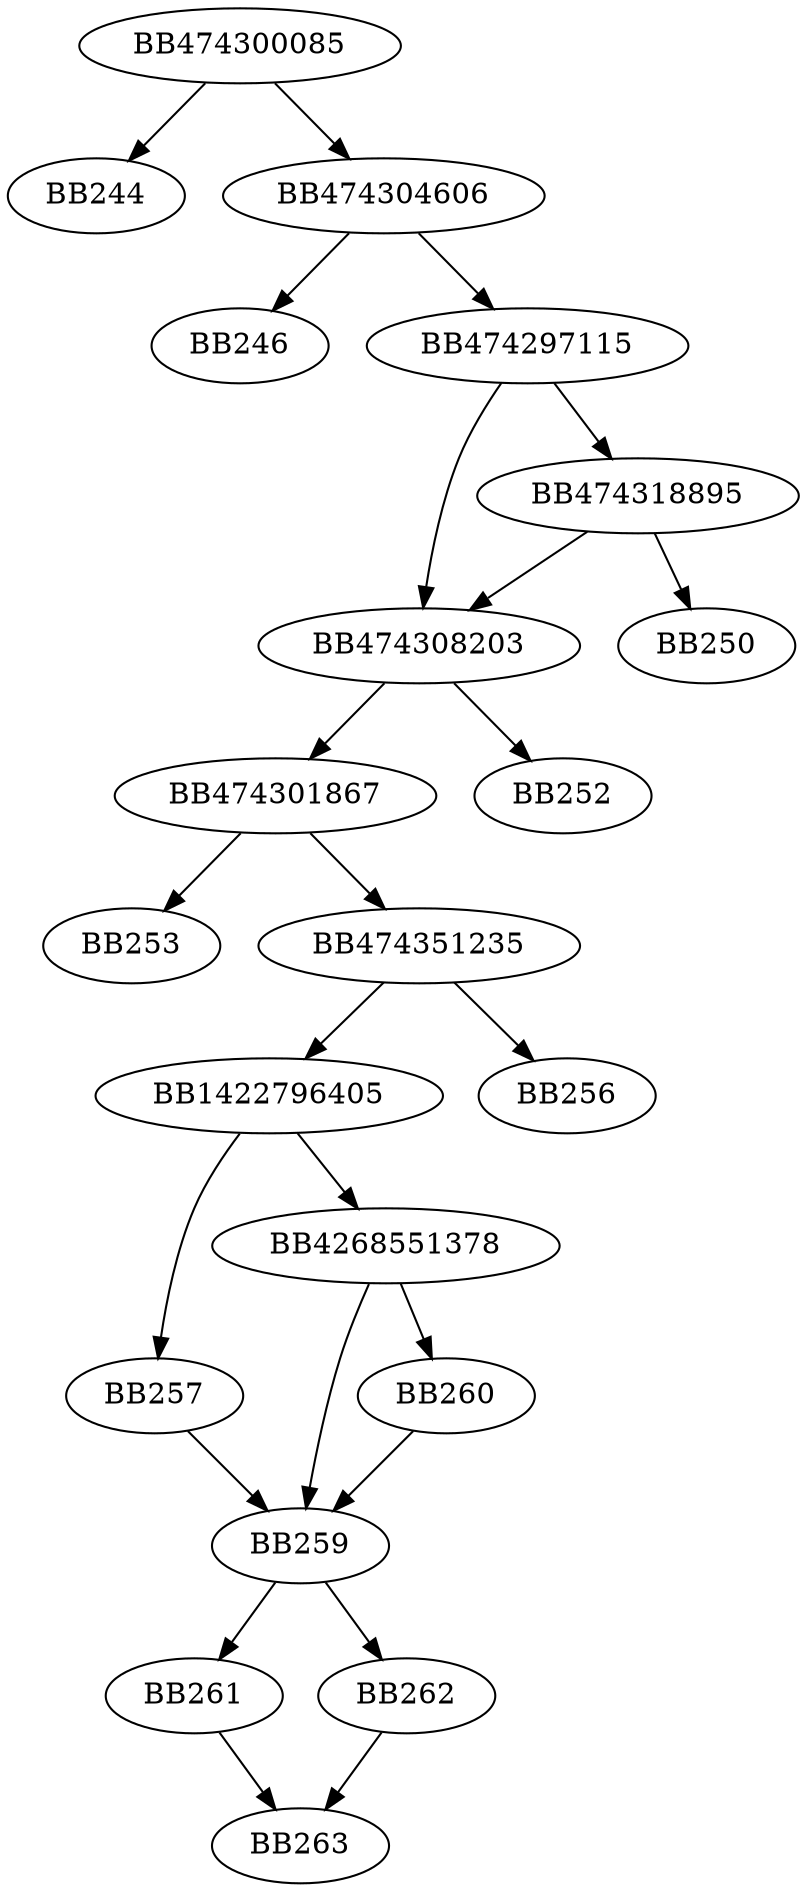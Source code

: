 digraph G{
	BB474300085->BB244;
	BB474300085->BB474304606;
	BB474304606->BB246;
	BB474304606->BB474297115;
	BB474297115->BB474318895;
	BB474297115->BB474308203;
	BB474318895->BB474308203;
	BB474318895->BB250;
	BB474308203->BB474301867;
	BB474308203->BB252;
	BB474301867->BB253;
	BB474301867->BB474351235;
	BB474351235->BB1422796405;
	BB474351235->BB256;
	BB1422796405->BB257;
	BB1422796405->BB4268551378;
	BB257->BB259;
	BB4268551378->BB259;
	BB4268551378->BB260;
	BB260->BB259;
	BB259->BB261;
	BB259->BB262;
	BB261->BB263;
	BB262->BB263;
}
